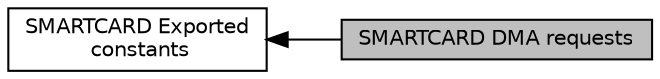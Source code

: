 digraph "SMARTCARD DMA requests"
{
  edge [fontname="Helvetica",fontsize="10",labelfontname="Helvetica",labelfontsize="10"];
  node [fontname="Helvetica",fontsize="10",shape=box];
  rankdir=LR;
  Node1 [label="SMARTCARD DMA requests",height=0.2,width=0.4,color="black", fillcolor="grey75", style="filled", fontcolor="black",tooltip=" "];
  Node2 [label="SMARTCARD Exported\l constants",height=0.2,width=0.4,color="black", fillcolor="white", style="filled",URL="$group___s_m_a_r_t_c_a_r_d___exported___constants.html",tooltip=" "];
  Node2->Node1 [shape=plaintext, dir="back", style="solid"];
}
